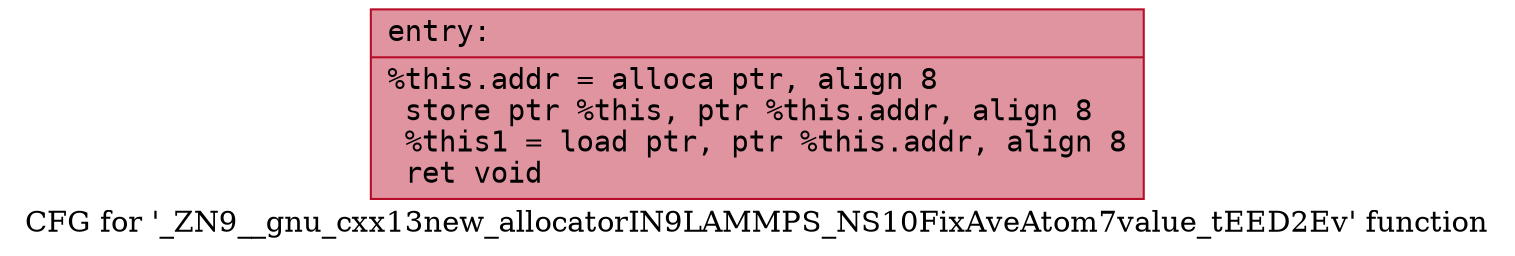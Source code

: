 digraph "CFG for '_ZN9__gnu_cxx13new_allocatorIN9LAMMPS_NS10FixAveAtom7value_tEED2Ev' function" {
	label="CFG for '_ZN9__gnu_cxx13new_allocatorIN9LAMMPS_NS10FixAveAtom7value_tEED2Ev' function";

	Node0x55d08673d3b0 [shape=record,color="#b70d28ff", style=filled, fillcolor="#b70d2870" fontname="Courier",label="{entry:\l|  %this.addr = alloca ptr, align 8\l  store ptr %this, ptr %this.addr, align 8\l  %this1 = load ptr, ptr %this.addr, align 8\l  ret void\l}"];
}
